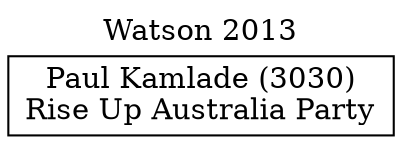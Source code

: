 // House preference flow
digraph "Paul Kamlade (3030)_Watson_2013" {
	graph [label="Watson 2013" labelloc=t mclimit=10]
	node [shape=box]
	"Paul Kamlade (3030)" [label="Paul Kamlade (3030)
Rise Up Australia Party"]
}
